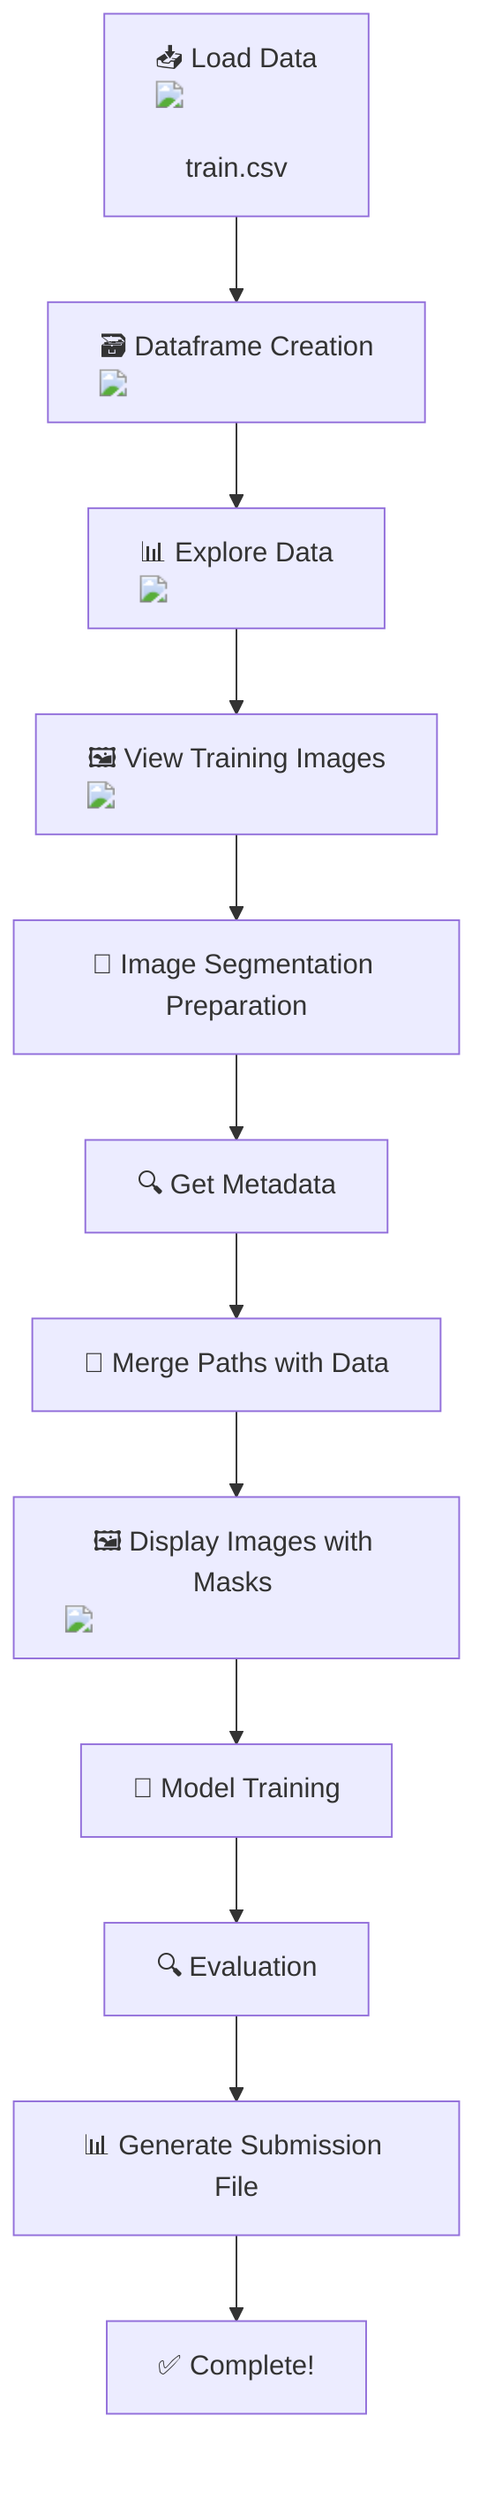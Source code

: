 flowchart TD
    A["📥 Load Data <img src='file.svg' /> <br/> train.csv"] --> B["🗃️ Dataframe Creation <img src='table.svg' />"]
    B --> C["📊 Explore Data <img src='hist_template.svg' />"]
    C --> D["🖼️ View Training Images <img src='image.svg' />"]
    D --> E["🎨 Image Segmentation Preparation"]
    E --> F["🔍 Get Metadata"]
    F --> G["🔗 Merge Paths with Data"]
    G --> H["🖼️ Display Images with Masks <img src='scatter_plot_template.svg' />"]
    H --> I["🤖 Model Training"]
    I --> J["🔍 Evaluation"]
    J --> K["📊 Generate Submission File"]
    K --> L["✅ Complete!"]